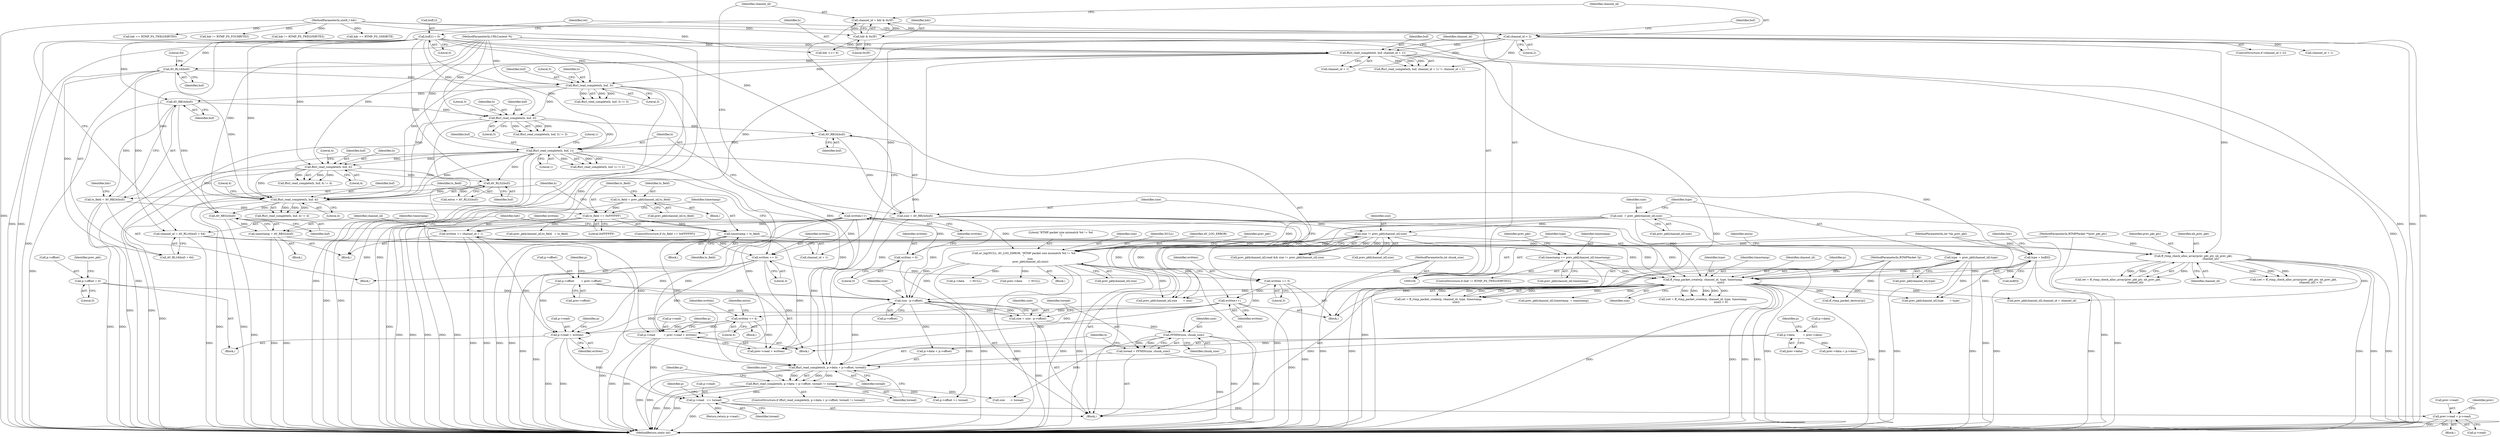 digraph "0_FFmpeg_7d57ca4d9a75562fa32e40766211de150f8b3ee7@API" {
"1000594" [label="(Call,prev->read = p->read)"];
"1000565" [label="(Call,p->read   += toread)"];
"1000544" [label="(Call,ffurl_read_complete(h, p->data + p->offset, toread) != toread)"];
"1000545" [label="(Call,ffurl_read_complete(h, p->data + p->offset, toread))"];
"1000309" [label="(Call,ffurl_read_complete(h, buf, 4))"];
"1000226" [label="(Call,ffurl_read_complete(h, buf, 3))"];
"1000148" [label="(Call,ffurl_read_complete(h, buf, channel_id + 1))"];
"1000105" [label="(MethodParameterIn,URLContext *h)"];
"1000141" [label="(Call,buf[1] = 0)"];
"1000137" [label="(Call,channel_id < 2)"];
"1000131" [label="(Call,channel_id = hdr & 0x3F)"];
"1000133" [label="(Call,hdr & 0x3F)"];
"1000110" [label="(MethodParameterIn,uint8_t hdr)"];
"1000168" [label="(Call,AV_RL16(buf))"];
"1000265" [label="(Call,ffurl_read_complete(h, buf, 1))"];
"1000248" [label="(Call,ffurl_read_complete(h, buf, 3))"];
"1000239" [label="(Call,AV_RB24(buf))"];
"1000261" [label="(Call,AV_RB24(buf))"];
"1000287" [label="(Call,ffurl_read_complete(h, buf, 4))"];
"1000300" [label="(Call,AV_RL32(buf))"];
"1000428" [label="(Call,p->data          = prev->data)"];
"1000533" [label="(Call,size - p->offset)"];
"1000186" [label="(Call,size  = prev_pkt[channel_id].size)"];
"1000386" [label="(Call,ff_rtmp_packet_create(p, channel_id, type, timestamp,\n                                          size))"];
"1000106" [label="(MethodParameterIn,RTMPPacket *p)"];
"1000175" [label="(Call,ff_rtmp_check_alloc_array(prev_pkt_ptr, nb_prev_pkt,\n                                         channel_id))"];
"1000108" [label="(MethodParameterIn,RTMPPacket **prev_pkt_ptr)"];
"1000109" [label="(MethodParameterIn,int *nb_prev_pkt)"];
"1000165" [label="(Call,channel_id = AV_RL16(buf) + 64)"];
"1000193" [label="(Call,type  = prev_pkt[channel_id].type)"];
"1000275" [label="(Call,type = buf[0])"];
"1000330" [label="(Call,timestamp += prev_pkt[channel_id].timestamp)"];
"1000317" [label="(Call,timestamp = AV_RB32(buf))"];
"1000319" [label="(Call,AV_RB32(buf))"];
"1000323" [label="(Call,timestamp = ts_field)"];
"1000303" [label="(Call,ts_field == 0xFFFFFF)"];
"1000215" [label="(Call,ts_field = prev_pkt[channel_id].ts_field)"];
"1000237" [label="(Call,ts_field = AV_RB24(buf))"];
"1000344" [label="(Call,size != prev_pkt[channel_id].size)"];
"1000259" [label="(Call,size = AV_RB24(buf))"];
"1000352" [label="(Call,av_log(NULL, AV_LOG_ERROR, \"RTMP packet size mismatch %d != %d\n\",\n                size,\n                prev_pkt[channel_id].size))"];
"1000400" [label="(Call,p->offset = 0)"];
"1000470" [label="(Call,p->offset        = prev->offset)"];
"1000538" [label="(Call,toread = FFMIN(size, chunk_size))"];
"1000540" [label="(Call,FFMIN(size, chunk_size))"];
"1000531" [label="(Call,size = size - p->offset)"];
"1000107" [label="(MethodParameterIn,int chunk_size)"];
"1000395" [label="(Call,p->read = written)"];
"1000129" [label="(Call,written++)"];
"1000123" [label="(Call,written = 0)"];
"1000234" [label="(Call,written += 3)"];
"1000160" [label="(Call,written += channel_id + 1)"];
"1000295" [label="(Call,written += 4)"];
"1000273" [label="(Call,written++)"];
"1000256" [label="(Call,written += 3)"];
"1000477" [label="(Call,p->read          = prev->read + written)"];
"1000481" [label="(Call,prev->read + written)"];
"1000503" [label="(Call,prev_pkt[channel_id].channel_id = channel_id)"];
"1000303" [label="(Call,ts_field == 0xFFFFFF)"];
"1000400" [label="(Call,p->offset = 0)"];
"1000353" [label="(Identifier,NULL)"];
"1000125" [label="(Literal,0)"];
"1000195" [label="(Call,prev_pkt[channel_id].type)"];
"1000598" [label="(Call,p->read)"];
"1000538" [label="(Call,toread = FFMIN(size, chunk_size))"];
"1000143" [label="(Identifier,buf)"];
"1000305" [label="(Literal,0xFFFFFF)"];
"1000420" [label="(Block,)"];
"1000261" [label="(Call,AV_RB24(buf))"];
"1000267" [label="(Identifier,buf)"];
"1000603" [label="(Identifier,prev)"];
"1000565" [label="(Call,p->read   += toread)"];
"1000389" [label="(Identifier,type)"];
"1000166" [label="(Identifier,channel_id)"];
"1000354" [label="(Identifier,AV_LOG_ERROR)"];
"1000324" [label="(Identifier,timestamp)"];
"1000281" [label="(Call,hdr == RTMP_PS_TWELVEBYTES)"];
"1000432" [label="(Call,prev->data)"];
"1000187" [label="(Identifier,size)"];
"1000572" [label="(Identifier,p)"];
"1000541" [label="(Identifier,size)"];
"1000123" [label="(Call,written = 0)"];
"1000135" [label="(Literal,0x3F)"];
"1000478" [label="(Call,p->read)"];
"1000214" [label="(Block,)"];
"1000510" [label="(Call,prev_pkt[channel_id].type       = type)"];
"1000265" [label="(Call,ffurl_read_complete(h, buf, 1))"];
"1000558" [label="(Identifier,p)"];
"1000111" [label="(Block,)"];
"1000155" [label="(Identifier,channel_id)"];
"1000328" [label="(Identifier,hdr)"];
"1000176" [label="(Identifier,prev_pkt_ptr)"];
"1000386" [label="(Call,ff_rtmp_packet_create(p, channel_id, type, timestamp,\n                                          size))"];
"1000308" [label="(Call,ffurl_read_complete(h, buf, 4) != 4)"];
"1000608" [label="(Call,p->data      = NULL)"];
"1000322" [label="(Block,)"];
"1000140" [label="(Block,)"];
"1000243" [label="(Identifier,hdr)"];
"1000587" [label="(Call,prev->data = p->data)"];
"1000563" [label="(Identifier,size)"];
"1000318" [label="(Identifier,timestamp)"];
"1000236" [label="(Literal,3)"];
"1000312" [label="(Literal,4)"];
"1000268" [label="(Literal,1)"];
"1000252" [label="(Literal,3)"];
"1000341" [label="(Identifier,prev_pkt)"];
"1000534" [label="(Identifier,size)"];
"1000106" [label="(MethodParameterIn,RTMPPacket *p)"];
"1000145" [label="(Literal,0)"];
"1000129" [label="(Call,written++)"];
"1000300" [label="(Call,AV_RL32(buf))"];
"1000404" [label="(Literal,0)"];
"1000533" [label="(Call,size - p->offset)"];
"1000579" [label="(Block,)"];
"1000346" [label="(Call,prev_pkt[channel_id].size)"];
"1000493" [label="(Call,prev->data       = NULL)"];
"1000390" [label="(Identifier,timestamp)"];
"1000365" [label="(Identifier,prev_pkt)"];
"1000623" [label="(Return,return p->read;)"];
"1000160" [label="(Call,written += channel_id + 1)"];
"1000186" [label="(Call,size  = prev_pkt[channel_id].size)"];
"1000547" [label="(Call,p->data + p->offset)"];
"1000545" [label="(Call,ffurl_read_complete(h, p->data + p->offset, toread))"];
"1000325" [label="(Identifier,ts_field)"];
"1000383" [label="(Call,(ret = ff_rtmp_packet_create(p, channel_id, type, timestamp,\n                                          size)) < 0)"];
"1000258" [label="(Literal,3)"];
"1000569" [label="(Identifier,toread)"];
"1000228" [label="(Identifier,buf)"];
"1000384" [label="(Call,ret = ff_rtmp_packet_create(p, channel_id, type, timestamp,\n                                          size))"];
"1000165" [label="(Call,channel_id = AV_RL16(buf) + 64)"];
"1000260" [label="(Identifier,size)"];
"1000311" [label="(Identifier,buf)"];
"1000297" [label="(Literal,4)"];
"1000562" [label="(Call,size      -= toread)"];
"1000330" [label="(Call,timestamp += prev_pkt[channel_id].timestamp)"];
"1000401" [label="(Call,p->offset)"];
"1000296" [label="(Identifier,written)"];
"1000226" [label="(Call,ffurl_read_complete(h, buf, 3))"];
"1000194" [label="(Identifier,type)"];
"1000215" [label="(Call,ts_field = prev_pkt[channel_id].ts_field)"];
"1000543" [label="(ControlStructure,if (ffurl_read_complete(h, p->data + p->offset, toread) != toread))"];
"1000289" [label="(Identifier,buf)"];
"1000470" [label="(Call,p->offset        = prev->offset)"];
"1000137" [label="(Call,channel_id < 2)"];
"1000245" [label="(Block,)"];
"1000162" [label="(Call,channel_id + 1)"];
"1000471" [label="(Call,p->offset)"];
"1000225" [label="(Call,ffurl_read_complete(h, buf, 3) != 3)"];
"1000412" [label="(Call,prev_pkt[channel_id].timestamp  = timestamp)"];
"1000345" [label="(Identifier,size)"];
"1000344" [label="(Call,size != prev_pkt[channel_id].size)"];
"1000257" [label="(Identifier,written)"];
"1000175" [label="(Call,ff_rtmp_check_alloc_array(prev_pkt_ptr, nb_prev_pkt,\n                                         channel_id))"];
"1000242" [label="(Call,hdr != RTMP_PS_FOURBYTES)"];
"1000388" [label="(Identifier,channel_id)"];
"1000295" [label="(Call,written += 4)"];
"1000408" [label="(Identifier,prev_pkt)"];
"1000381" [label="(Block,)"];
"1000595" [label="(Call,prev->read)"];
"1000554" [label="(Identifier,toread)"];
"1000229" [label="(Literal,3)"];
"1000151" [label="(Call,channel_id + 1)"];
"1000262" [label="(Identifier,buf)"];
"1000107" [label="(MethodParameterIn,int chunk_size)"];
"1000177" [label="(Identifier,nb_prev_pkt)"];
"1000248" [label="(Call,ffurl_read_complete(h, buf, 3))"];
"1000396" [label="(Call,p->read)"];
"1000130" [label="(Identifier,written)"];
"1000132" [label="(Identifier,channel_id)"];
"1000217" [label="(Call,prev_pkt[channel_id].ts_field)"];
"1000288" [label="(Identifier,h)"];
"1000594" [label="(Call,prev->read = p->read)"];
"1000105" [label="(MethodParameterIn,URLContext *h)"];
"1000320" [label="(Identifier,buf)"];
"1000302" [label="(ControlStructure,if (ts_field == 0xFFFFFF))"];
"1000274" [label="(Identifier,written)"];
"1000238" [label="(Identifier,ts_field)"];
"1000277" [label="(Call,buf[0])"];
"1000251" [label="(Literal,3)"];
"1000304" [label="(Identifier,ts_field)"];
"1000131" [label="(Call,channel_id = hdr & 0x3F)"];
"1000230" [label="(Literal,3)"];
"1000150" [label="(Identifier,buf)"];
"1000169" [label="(Identifier,buf)"];
"1000276" [label="(Identifier,type)"];
"1000227" [label="(Identifier,h)"];
"1000313" [label="(Literal,4)"];
"1000429" [label="(Call,p->data)"];
"1000306" [label="(Block,)"];
"1000134" [label="(Identifier,hdr)"];
"1000201" [label="(Identifier,extra)"];
"1000323" [label="(Call,timestamp = ts_field)"];
"1000290" [label="(Literal,4)"];
"1000249" [label="(Identifier,h)"];
"1000174" [label="(Identifier,ret)"];
"1000327" [label="(Call,hdr != RTMP_PS_TWELVEBYTES)"];
"1000310" [label="(Identifier,h)"];
"1000540" [label="(Call,FFMIN(size, chunk_size))"];
"1000250" [label="(Identifier,buf)"];
"1000141" [label="(Call,buf[1] = 0)"];
"1000188" [label="(Call,prev_pkt[channel_id].size)"];
"1000247" [label="(Call,ffurl_read_complete(h, buf, 3) != 3)"];
"1000110" [label="(MethodParameterIn,uint8_t hdr)"];
"1000395" [label="(Call,p->read = written)"];
"1000148" [label="(Call,ffurl_read_complete(h, buf, channel_id + 1))"];
"1000542" [label="(Identifier,chunk_size)"];
"1000173" [label="(Call,ret = ff_rtmp_check_alloc_array(prev_pkt_ptr, nb_prev_pkt,\n                                         channel_id))"];
"1000167" [label="(Call,AV_RL16(buf) + 64)"];
"1000351" [label="(Block,)"];
"1000391" [label="(Identifier,size)"];
"1000555" [label="(Identifier,toread)"];
"1000269" [label="(Literal,1)"];
"1000124" [label="(Identifier,written)"];
"1000428" [label="(Call,p->data          = prev->data)"];
"1000223" [label="(Block,)"];
"1000235" [label="(Identifier,written)"];
"1000566" [label="(Call,p->read)"];
"1000402" [label="(Identifier,p)"];
"1000399" [label="(Identifier,written)"];
"1000109" [label="(MethodParameterIn,int *nb_prev_pkt)"];
"1000627" [label="(MethodReturn,static int)"];
"1000535" [label="(Call,p->offset)"];
"1000309" [label="(Call,ffurl_read_complete(h, buf, 4))"];
"1000139" [label="(Literal,2)"];
"1000319" [label="(Call,AV_RB32(buf))"];
"1000544" [label="(Call,ffurl_read_complete(h, p->data + p->offset, toread) != toread)"];
"1000570" [label="(Call,p->offset += toread)"];
"1000286" [label="(Call,ffurl_read_complete(h, buf, 4) != 4)"];
"1000387" [label="(Identifier,p)"];
"1000326" [label="(ControlStructure,if (hdr != RTMP_PS_TWELVEBYTES))"];
"1000331" [label="(Identifier,timestamp)"];
"1000557" [label="(Call,ff_rtmp_packet_destroy(p))"];
"1000357" [label="(Call,prev_pkt[channel_id].size)"];
"1000211" [label="(Call,hdr == RTMP_PS_ONEBYTE)"];
"1000437" [label="(Identifier,p)"];
"1000352" [label="(Call,av_log(NULL, AV_LOG_ERROR, \"RTMP packet size mismatch %d != %d\n\",\n                size,\n                prev_pkt[channel_id].size))"];
"1000539" [label="(Identifier,toread)"];
"1000284" [label="(Block,)"];
"1000161" [label="(Identifier,written)"];
"1000531" [label="(Call,size = size - p->offset)"];
"1000178" [label="(Identifier,channel_id)"];
"1000216" [label="(Identifier,ts_field)"];
"1000298" [label="(Call,extra = AV_RL32(buf))"];
"1000207" [label="(Call,hdr >>= 6)"];
"1000136" [label="(ControlStructure,if (channel_id < 2))"];
"1000299" [label="(Identifier,extra)"];
"1000108" [label="(MethodParameterIn,RTMPPacket **prev_pkt_ptr)"];
"1000266" [label="(Identifier,h)"];
"1000275" [label="(Call,type = buf[0])"];
"1000273" [label="(Call,written++)"];
"1000317" [label="(Call,timestamp = AV_RB32(buf))"];
"1000291" [label="(Literal,4)"];
"1000532" [label="(Identifier,size)"];
"1000474" [label="(Call,prev->offset)"];
"1000170" [label="(Literal,64)"];
"1000133" [label="(Call,hdr & 0x3F)"];
"1000142" [label="(Call,buf[1])"];
"1000338" [label="(Call,prev_pkt[channel_id].read && size != prev_pkt[channel_id].size)"];
"1000301" [label="(Identifier,buf)"];
"1000355" [label="(Literal,\"RTMP packet size mismatch %d != %d\n\")"];
"1000234" [label="(Call,written += 3)"];
"1000287" [label="(Call,ffurl_read_complete(h, buf, 4))"];
"1000237" [label="(Call,ts_field = AV_RB24(buf))"];
"1000332" [label="(Call,prev_pkt[channel_id].timestamp)"];
"1000282" [label="(Identifier,hdr)"];
"1000168" [label="(Call,AV_RL16(buf))"];
"1000138" [label="(Identifier,channel_id)"];
"1000154" [label="(Call,channel_id + 1)"];
"1000546" [label="(Identifier,h)"];
"1000264" [label="(Call,ffurl_read_complete(h, buf, 1) != 1)"];
"1000405" [label="(Call,prev_pkt[channel_id].ts_field   = ts_field)"];
"1000149" [label="(Identifier,h)"];
"1000479" [label="(Identifier,p)"];
"1000256" [label="(Call,written += 3)"];
"1000259" [label="(Call,size = AV_RB24(buf))"];
"1000477" [label="(Call,p->read          = prev->read + written)"];
"1000517" [label="(Call,prev_pkt[channel_id].size       = size)"];
"1000193" [label="(Call,type  = prev_pkt[channel_id].type)"];
"1000488" [label="(Identifier,p)"];
"1000356" [label="(Identifier,size)"];
"1000147" [label="(Call,ffurl_read_complete(h, buf, channel_id + 1) != channel_id + 1)"];
"1000172" [label="(Call,(ret = ff_rtmp_check_alloc_array(prev_pkt_ptr, nb_prev_pkt,\n                                         channel_id)) < 0)"];
"1000240" [label="(Identifier,buf)"];
"1000239" [label="(Call,AV_RB24(buf))"];
"1000594" -> "1000579"  [label="AST: "];
"1000594" -> "1000598"  [label="CFG: "];
"1000595" -> "1000594"  [label="AST: "];
"1000598" -> "1000594"  [label="AST: "];
"1000603" -> "1000594"  [label="CFG: "];
"1000594" -> "1000627"  [label="DDG: "];
"1000594" -> "1000627"  [label="DDG: "];
"1000565" -> "1000594"  [label="DDG: "];
"1000565" -> "1000111"  [label="AST: "];
"1000565" -> "1000569"  [label="CFG: "];
"1000566" -> "1000565"  [label="AST: "];
"1000569" -> "1000565"  [label="AST: "];
"1000572" -> "1000565"  [label="CFG: "];
"1000565" -> "1000627"  [label="DDG: "];
"1000544" -> "1000565"  [label="DDG: "];
"1000395" -> "1000565"  [label="DDG: "];
"1000477" -> "1000565"  [label="DDG: "];
"1000565" -> "1000623"  [label="DDG: "];
"1000544" -> "1000543"  [label="AST: "];
"1000544" -> "1000555"  [label="CFG: "];
"1000545" -> "1000544"  [label="AST: "];
"1000555" -> "1000544"  [label="AST: "];
"1000558" -> "1000544"  [label="CFG: "];
"1000563" -> "1000544"  [label="CFG: "];
"1000544" -> "1000627"  [label="DDG: "];
"1000544" -> "1000627"  [label="DDG: "];
"1000544" -> "1000627"  [label="DDG: "];
"1000545" -> "1000544"  [label="DDG: "];
"1000545" -> "1000544"  [label="DDG: "];
"1000545" -> "1000544"  [label="DDG: "];
"1000544" -> "1000562"  [label="DDG: "];
"1000544" -> "1000570"  [label="DDG: "];
"1000545" -> "1000554"  [label="CFG: "];
"1000546" -> "1000545"  [label="AST: "];
"1000547" -> "1000545"  [label="AST: "];
"1000554" -> "1000545"  [label="AST: "];
"1000555" -> "1000545"  [label="CFG: "];
"1000545" -> "1000627"  [label="DDG: "];
"1000545" -> "1000627"  [label="DDG: "];
"1000309" -> "1000545"  [label="DDG: "];
"1000226" -> "1000545"  [label="DDG: "];
"1000148" -> "1000545"  [label="DDG: "];
"1000265" -> "1000545"  [label="DDG: "];
"1000287" -> "1000545"  [label="DDG: "];
"1000105" -> "1000545"  [label="DDG: "];
"1000428" -> "1000545"  [label="DDG: "];
"1000533" -> "1000545"  [label="DDG: "];
"1000538" -> "1000545"  [label="DDG: "];
"1000309" -> "1000308"  [label="AST: "];
"1000309" -> "1000312"  [label="CFG: "];
"1000310" -> "1000309"  [label="AST: "];
"1000311" -> "1000309"  [label="AST: "];
"1000312" -> "1000309"  [label="AST: "];
"1000313" -> "1000309"  [label="CFG: "];
"1000309" -> "1000627"  [label="DDG: "];
"1000309" -> "1000627"  [label="DDG: "];
"1000309" -> "1000308"  [label="DDG: "];
"1000309" -> "1000308"  [label="DDG: "];
"1000309" -> "1000308"  [label="DDG: "];
"1000226" -> "1000309"  [label="DDG: "];
"1000148" -> "1000309"  [label="DDG: "];
"1000265" -> "1000309"  [label="DDG: "];
"1000265" -> "1000309"  [label="DDG: "];
"1000287" -> "1000309"  [label="DDG: "];
"1000105" -> "1000309"  [label="DDG: "];
"1000141" -> "1000309"  [label="DDG: "];
"1000168" -> "1000309"  [label="DDG: "];
"1000239" -> "1000309"  [label="DDG: "];
"1000300" -> "1000309"  [label="DDG: "];
"1000309" -> "1000319"  [label="DDG: "];
"1000226" -> "1000225"  [label="AST: "];
"1000226" -> "1000229"  [label="CFG: "];
"1000227" -> "1000226"  [label="AST: "];
"1000228" -> "1000226"  [label="AST: "];
"1000229" -> "1000226"  [label="AST: "];
"1000230" -> "1000226"  [label="CFG: "];
"1000226" -> "1000627"  [label="DDG: "];
"1000226" -> "1000627"  [label="DDG: "];
"1000226" -> "1000225"  [label="DDG: "];
"1000226" -> "1000225"  [label="DDG: "];
"1000226" -> "1000225"  [label="DDG: "];
"1000148" -> "1000226"  [label="DDG: "];
"1000105" -> "1000226"  [label="DDG: "];
"1000141" -> "1000226"  [label="DDG: "];
"1000168" -> "1000226"  [label="DDG: "];
"1000226" -> "1000239"  [label="DDG: "];
"1000226" -> "1000248"  [label="DDG: "];
"1000148" -> "1000147"  [label="AST: "];
"1000148" -> "1000151"  [label="CFG: "];
"1000149" -> "1000148"  [label="AST: "];
"1000150" -> "1000148"  [label="AST: "];
"1000151" -> "1000148"  [label="AST: "];
"1000155" -> "1000148"  [label="CFG: "];
"1000148" -> "1000627"  [label="DDG: "];
"1000148" -> "1000627"  [label="DDG: "];
"1000148" -> "1000147"  [label="DDG: "];
"1000148" -> "1000147"  [label="DDG: "];
"1000148" -> "1000147"  [label="DDG: "];
"1000105" -> "1000148"  [label="DDG: "];
"1000141" -> "1000148"  [label="DDG: "];
"1000137" -> "1000148"  [label="DDG: "];
"1000148" -> "1000168"  [label="DDG: "];
"1000105" -> "1000104"  [label="AST: "];
"1000105" -> "1000627"  [label="DDG: "];
"1000105" -> "1000248"  [label="DDG: "];
"1000105" -> "1000265"  [label="DDG: "];
"1000105" -> "1000287"  [label="DDG: "];
"1000141" -> "1000140"  [label="AST: "];
"1000141" -> "1000145"  [label="CFG: "];
"1000142" -> "1000141"  [label="AST: "];
"1000145" -> "1000141"  [label="AST: "];
"1000149" -> "1000141"  [label="CFG: "];
"1000141" -> "1000627"  [label="DDG: "];
"1000141" -> "1000168"  [label="DDG: "];
"1000141" -> "1000239"  [label="DDG: "];
"1000141" -> "1000248"  [label="DDG: "];
"1000141" -> "1000261"  [label="DDG: "];
"1000141" -> "1000265"  [label="DDG: "];
"1000141" -> "1000287"  [label="DDG: "];
"1000141" -> "1000300"  [label="DDG: "];
"1000141" -> "1000319"  [label="DDG: "];
"1000137" -> "1000136"  [label="AST: "];
"1000137" -> "1000139"  [label="CFG: "];
"1000138" -> "1000137"  [label="AST: "];
"1000139" -> "1000137"  [label="AST: "];
"1000143" -> "1000137"  [label="CFG: "];
"1000174" -> "1000137"  [label="CFG: "];
"1000137" -> "1000627"  [label="DDG: "];
"1000131" -> "1000137"  [label="DDG: "];
"1000137" -> "1000151"  [label="DDG: "];
"1000137" -> "1000147"  [label="DDG: "];
"1000137" -> "1000154"  [label="DDG: "];
"1000137" -> "1000160"  [label="DDG: "];
"1000137" -> "1000162"  [label="DDG: "];
"1000137" -> "1000175"  [label="DDG: "];
"1000131" -> "1000111"  [label="AST: "];
"1000131" -> "1000133"  [label="CFG: "];
"1000132" -> "1000131"  [label="AST: "];
"1000133" -> "1000131"  [label="AST: "];
"1000138" -> "1000131"  [label="CFG: "];
"1000131" -> "1000627"  [label="DDG: "];
"1000133" -> "1000131"  [label="DDG: "];
"1000133" -> "1000131"  [label="DDG: "];
"1000133" -> "1000135"  [label="CFG: "];
"1000134" -> "1000133"  [label="AST: "];
"1000135" -> "1000133"  [label="AST: "];
"1000133" -> "1000627"  [label="DDG: "];
"1000110" -> "1000133"  [label="DDG: "];
"1000133" -> "1000207"  [label="DDG: "];
"1000110" -> "1000104"  [label="AST: "];
"1000110" -> "1000627"  [label="DDG: "];
"1000110" -> "1000207"  [label="DDG: "];
"1000110" -> "1000211"  [label="DDG: "];
"1000110" -> "1000242"  [label="DDG: "];
"1000110" -> "1000281"  [label="DDG: "];
"1000110" -> "1000327"  [label="DDG: "];
"1000168" -> "1000167"  [label="AST: "];
"1000168" -> "1000169"  [label="CFG: "];
"1000169" -> "1000168"  [label="AST: "];
"1000170" -> "1000168"  [label="CFG: "];
"1000168" -> "1000627"  [label="DDG: "];
"1000168" -> "1000165"  [label="DDG: "];
"1000168" -> "1000167"  [label="DDG: "];
"1000265" -> "1000264"  [label="AST: "];
"1000265" -> "1000268"  [label="CFG: "];
"1000266" -> "1000265"  [label="AST: "];
"1000267" -> "1000265"  [label="AST: "];
"1000268" -> "1000265"  [label="AST: "];
"1000269" -> "1000265"  [label="CFG: "];
"1000265" -> "1000627"  [label="DDG: "];
"1000265" -> "1000627"  [label="DDG: "];
"1000265" -> "1000264"  [label="DDG: "];
"1000265" -> "1000264"  [label="DDG: "];
"1000265" -> "1000264"  [label="DDG: "];
"1000248" -> "1000265"  [label="DDG: "];
"1000261" -> "1000265"  [label="DDG: "];
"1000265" -> "1000275"  [label="DDG: "];
"1000265" -> "1000287"  [label="DDG: "];
"1000265" -> "1000287"  [label="DDG: "];
"1000265" -> "1000300"  [label="DDG: "];
"1000265" -> "1000319"  [label="DDG: "];
"1000248" -> "1000247"  [label="AST: "];
"1000248" -> "1000251"  [label="CFG: "];
"1000249" -> "1000248"  [label="AST: "];
"1000250" -> "1000248"  [label="AST: "];
"1000251" -> "1000248"  [label="AST: "];
"1000252" -> "1000248"  [label="CFG: "];
"1000248" -> "1000627"  [label="DDG: "];
"1000248" -> "1000627"  [label="DDG: "];
"1000248" -> "1000247"  [label="DDG: "];
"1000248" -> "1000247"  [label="DDG: "];
"1000248" -> "1000247"  [label="DDG: "];
"1000239" -> "1000248"  [label="DDG: "];
"1000248" -> "1000261"  [label="DDG: "];
"1000239" -> "1000237"  [label="AST: "];
"1000239" -> "1000240"  [label="CFG: "];
"1000240" -> "1000239"  [label="AST: "];
"1000237" -> "1000239"  [label="CFG: "];
"1000239" -> "1000627"  [label="DDG: "];
"1000239" -> "1000237"  [label="DDG: "];
"1000261" -> "1000259"  [label="AST: "];
"1000261" -> "1000262"  [label="CFG: "];
"1000262" -> "1000261"  [label="AST: "];
"1000259" -> "1000261"  [label="CFG: "];
"1000261" -> "1000259"  [label="DDG: "];
"1000287" -> "1000286"  [label="AST: "];
"1000287" -> "1000290"  [label="CFG: "];
"1000288" -> "1000287"  [label="AST: "];
"1000289" -> "1000287"  [label="AST: "];
"1000290" -> "1000287"  [label="AST: "];
"1000291" -> "1000287"  [label="CFG: "];
"1000287" -> "1000627"  [label="DDG: "];
"1000287" -> "1000627"  [label="DDG: "];
"1000287" -> "1000286"  [label="DDG: "];
"1000287" -> "1000286"  [label="DDG: "];
"1000287" -> "1000286"  [label="DDG: "];
"1000287" -> "1000300"  [label="DDG: "];
"1000300" -> "1000298"  [label="AST: "];
"1000300" -> "1000301"  [label="CFG: "];
"1000301" -> "1000300"  [label="AST: "];
"1000298" -> "1000300"  [label="CFG: "];
"1000300" -> "1000627"  [label="DDG: "];
"1000300" -> "1000298"  [label="DDG: "];
"1000428" -> "1000420"  [label="AST: "];
"1000428" -> "1000432"  [label="CFG: "];
"1000429" -> "1000428"  [label="AST: "];
"1000432" -> "1000428"  [label="AST: "];
"1000437" -> "1000428"  [label="CFG: "];
"1000428" -> "1000547"  [label="DDG: "];
"1000428" -> "1000587"  [label="DDG: "];
"1000533" -> "1000531"  [label="AST: "];
"1000533" -> "1000535"  [label="CFG: "];
"1000534" -> "1000533"  [label="AST: "];
"1000535" -> "1000533"  [label="AST: "];
"1000531" -> "1000533"  [label="CFG: "];
"1000533" -> "1000531"  [label="DDG: "];
"1000533" -> "1000531"  [label="DDG: "];
"1000186" -> "1000533"  [label="DDG: "];
"1000386" -> "1000533"  [label="DDG: "];
"1000344" -> "1000533"  [label="DDG: "];
"1000352" -> "1000533"  [label="DDG: "];
"1000259" -> "1000533"  [label="DDG: "];
"1000400" -> "1000533"  [label="DDG: "];
"1000470" -> "1000533"  [label="DDG: "];
"1000533" -> "1000547"  [label="DDG: "];
"1000533" -> "1000570"  [label="DDG: "];
"1000186" -> "1000111"  [label="AST: "];
"1000186" -> "1000188"  [label="CFG: "];
"1000187" -> "1000186"  [label="AST: "];
"1000188" -> "1000186"  [label="AST: "];
"1000194" -> "1000186"  [label="CFG: "];
"1000186" -> "1000627"  [label="DDG: "];
"1000186" -> "1000627"  [label="DDG: "];
"1000186" -> "1000344"  [label="DDG: "];
"1000186" -> "1000352"  [label="DDG: "];
"1000186" -> "1000386"  [label="DDG: "];
"1000186" -> "1000517"  [label="DDG: "];
"1000386" -> "1000384"  [label="AST: "];
"1000386" -> "1000391"  [label="CFG: "];
"1000387" -> "1000386"  [label="AST: "];
"1000388" -> "1000386"  [label="AST: "];
"1000389" -> "1000386"  [label="AST: "];
"1000390" -> "1000386"  [label="AST: "];
"1000391" -> "1000386"  [label="AST: "];
"1000384" -> "1000386"  [label="CFG: "];
"1000386" -> "1000627"  [label="DDG: "];
"1000386" -> "1000627"  [label="DDG: "];
"1000386" -> "1000627"  [label="DDG: "];
"1000386" -> "1000627"  [label="DDG: "];
"1000386" -> "1000627"  [label="DDG: "];
"1000386" -> "1000383"  [label="DDG: "];
"1000386" -> "1000383"  [label="DDG: "];
"1000386" -> "1000383"  [label="DDG: "];
"1000386" -> "1000383"  [label="DDG: "];
"1000386" -> "1000383"  [label="DDG: "];
"1000386" -> "1000384"  [label="DDG: "];
"1000386" -> "1000384"  [label="DDG: "];
"1000386" -> "1000384"  [label="DDG: "];
"1000386" -> "1000384"  [label="DDG: "];
"1000386" -> "1000384"  [label="DDG: "];
"1000106" -> "1000386"  [label="DDG: "];
"1000175" -> "1000386"  [label="DDG: "];
"1000193" -> "1000386"  [label="DDG: "];
"1000275" -> "1000386"  [label="DDG: "];
"1000330" -> "1000386"  [label="DDG: "];
"1000317" -> "1000386"  [label="DDG: "];
"1000323" -> "1000386"  [label="DDG: "];
"1000344" -> "1000386"  [label="DDG: "];
"1000352" -> "1000386"  [label="DDG: "];
"1000259" -> "1000386"  [label="DDG: "];
"1000386" -> "1000412"  [label="DDG: "];
"1000386" -> "1000503"  [label="DDG: "];
"1000386" -> "1000510"  [label="DDG: "];
"1000386" -> "1000517"  [label="DDG: "];
"1000386" -> "1000557"  [label="DDG: "];
"1000106" -> "1000104"  [label="AST: "];
"1000106" -> "1000627"  [label="DDG: "];
"1000106" -> "1000557"  [label="DDG: "];
"1000175" -> "1000173"  [label="AST: "];
"1000175" -> "1000178"  [label="CFG: "];
"1000176" -> "1000175"  [label="AST: "];
"1000177" -> "1000175"  [label="AST: "];
"1000178" -> "1000175"  [label="AST: "];
"1000173" -> "1000175"  [label="CFG: "];
"1000175" -> "1000627"  [label="DDG: "];
"1000175" -> "1000627"  [label="DDG: "];
"1000175" -> "1000627"  [label="DDG: "];
"1000175" -> "1000172"  [label="DDG: "];
"1000175" -> "1000172"  [label="DDG: "];
"1000175" -> "1000172"  [label="DDG: "];
"1000175" -> "1000173"  [label="DDG: "];
"1000175" -> "1000173"  [label="DDG: "];
"1000175" -> "1000173"  [label="DDG: "];
"1000108" -> "1000175"  [label="DDG: "];
"1000109" -> "1000175"  [label="DDG: "];
"1000165" -> "1000175"  [label="DDG: "];
"1000175" -> "1000503"  [label="DDG: "];
"1000108" -> "1000104"  [label="AST: "];
"1000108" -> "1000627"  [label="DDG: "];
"1000109" -> "1000104"  [label="AST: "];
"1000109" -> "1000627"  [label="DDG: "];
"1000165" -> "1000140"  [label="AST: "];
"1000165" -> "1000167"  [label="CFG: "];
"1000166" -> "1000165"  [label="AST: "];
"1000167" -> "1000165"  [label="AST: "];
"1000174" -> "1000165"  [label="CFG: "];
"1000165" -> "1000627"  [label="DDG: "];
"1000193" -> "1000111"  [label="AST: "];
"1000193" -> "1000195"  [label="CFG: "];
"1000194" -> "1000193"  [label="AST: "];
"1000195" -> "1000193"  [label="AST: "];
"1000201" -> "1000193"  [label="CFG: "];
"1000193" -> "1000627"  [label="DDG: "];
"1000193" -> "1000627"  [label="DDG: "];
"1000193" -> "1000510"  [label="DDG: "];
"1000275" -> "1000245"  [label="AST: "];
"1000275" -> "1000277"  [label="CFG: "];
"1000276" -> "1000275"  [label="AST: "];
"1000277" -> "1000275"  [label="AST: "];
"1000282" -> "1000275"  [label="CFG: "];
"1000275" -> "1000627"  [label="DDG: "];
"1000275" -> "1000627"  [label="DDG: "];
"1000275" -> "1000510"  [label="DDG: "];
"1000330" -> "1000326"  [label="AST: "];
"1000330" -> "1000332"  [label="CFG: "];
"1000331" -> "1000330"  [label="AST: "];
"1000332" -> "1000330"  [label="AST: "];
"1000341" -> "1000330"  [label="CFG: "];
"1000330" -> "1000627"  [label="DDG: "];
"1000330" -> "1000627"  [label="DDG: "];
"1000317" -> "1000330"  [label="DDG: "];
"1000323" -> "1000330"  [label="DDG: "];
"1000317" -> "1000306"  [label="AST: "];
"1000317" -> "1000319"  [label="CFG: "];
"1000318" -> "1000317"  [label="AST: "];
"1000319" -> "1000317"  [label="AST: "];
"1000328" -> "1000317"  [label="CFG: "];
"1000317" -> "1000627"  [label="DDG: "];
"1000317" -> "1000627"  [label="DDG: "];
"1000319" -> "1000317"  [label="DDG: "];
"1000319" -> "1000320"  [label="CFG: "];
"1000320" -> "1000319"  [label="AST: "];
"1000319" -> "1000627"  [label="DDG: "];
"1000323" -> "1000322"  [label="AST: "];
"1000323" -> "1000325"  [label="CFG: "];
"1000324" -> "1000323"  [label="AST: "];
"1000325" -> "1000323"  [label="AST: "];
"1000328" -> "1000323"  [label="CFG: "];
"1000323" -> "1000627"  [label="DDG: "];
"1000323" -> "1000627"  [label="DDG: "];
"1000303" -> "1000323"  [label="DDG: "];
"1000303" -> "1000302"  [label="AST: "];
"1000303" -> "1000305"  [label="CFG: "];
"1000304" -> "1000303"  [label="AST: "];
"1000305" -> "1000303"  [label="AST: "];
"1000310" -> "1000303"  [label="CFG: "];
"1000324" -> "1000303"  [label="CFG: "];
"1000303" -> "1000627"  [label="DDG: "];
"1000303" -> "1000627"  [label="DDG: "];
"1000215" -> "1000303"  [label="DDG: "];
"1000237" -> "1000303"  [label="DDG: "];
"1000303" -> "1000405"  [label="DDG: "];
"1000215" -> "1000214"  [label="AST: "];
"1000215" -> "1000217"  [label="CFG: "];
"1000216" -> "1000215"  [label="AST: "];
"1000217" -> "1000215"  [label="AST: "];
"1000304" -> "1000215"  [label="CFG: "];
"1000215" -> "1000627"  [label="DDG: "];
"1000237" -> "1000223"  [label="AST: "];
"1000238" -> "1000237"  [label="AST: "];
"1000243" -> "1000237"  [label="CFG: "];
"1000237" -> "1000627"  [label="DDG: "];
"1000237" -> "1000627"  [label="DDG: "];
"1000344" -> "1000338"  [label="AST: "];
"1000344" -> "1000346"  [label="CFG: "];
"1000345" -> "1000344"  [label="AST: "];
"1000346" -> "1000344"  [label="AST: "];
"1000338" -> "1000344"  [label="CFG: "];
"1000344" -> "1000627"  [label="DDG: "];
"1000344" -> "1000338"  [label="DDG: "];
"1000344" -> "1000338"  [label="DDG: "];
"1000259" -> "1000344"  [label="DDG: "];
"1000344" -> "1000352"  [label="DDG: "];
"1000344" -> "1000352"  [label="DDG: "];
"1000344" -> "1000517"  [label="DDG: "];
"1000259" -> "1000245"  [label="AST: "];
"1000260" -> "1000259"  [label="AST: "];
"1000266" -> "1000259"  [label="CFG: "];
"1000259" -> "1000627"  [label="DDG: "];
"1000259" -> "1000627"  [label="DDG: "];
"1000259" -> "1000352"  [label="DDG: "];
"1000259" -> "1000517"  [label="DDG: "];
"1000352" -> "1000351"  [label="AST: "];
"1000352" -> "1000357"  [label="CFG: "];
"1000353" -> "1000352"  [label="AST: "];
"1000354" -> "1000352"  [label="AST: "];
"1000355" -> "1000352"  [label="AST: "];
"1000356" -> "1000352"  [label="AST: "];
"1000357" -> "1000352"  [label="AST: "];
"1000365" -> "1000352"  [label="CFG: "];
"1000352" -> "1000627"  [label="DDG: "];
"1000352" -> "1000627"  [label="DDG: "];
"1000352" -> "1000627"  [label="DDG: "];
"1000352" -> "1000627"  [label="DDG: "];
"1000352" -> "1000493"  [label="DDG: "];
"1000352" -> "1000517"  [label="DDG: "];
"1000352" -> "1000608"  [label="DDG: "];
"1000400" -> "1000381"  [label="AST: "];
"1000400" -> "1000404"  [label="CFG: "];
"1000401" -> "1000400"  [label="AST: "];
"1000404" -> "1000400"  [label="AST: "];
"1000408" -> "1000400"  [label="CFG: "];
"1000470" -> "1000420"  [label="AST: "];
"1000470" -> "1000474"  [label="CFG: "];
"1000471" -> "1000470"  [label="AST: "];
"1000474" -> "1000470"  [label="AST: "];
"1000479" -> "1000470"  [label="CFG: "];
"1000470" -> "1000627"  [label="DDG: "];
"1000538" -> "1000111"  [label="AST: "];
"1000538" -> "1000540"  [label="CFG: "];
"1000539" -> "1000538"  [label="AST: "];
"1000540" -> "1000538"  [label="AST: "];
"1000546" -> "1000538"  [label="CFG: "];
"1000538" -> "1000627"  [label="DDG: "];
"1000540" -> "1000538"  [label="DDG: "];
"1000540" -> "1000538"  [label="DDG: "];
"1000540" -> "1000542"  [label="CFG: "];
"1000541" -> "1000540"  [label="AST: "];
"1000542" -> "1000540"  [label="AST: "];
"1000540" -> "1000627"  [label="DDG: "];
"1000540" -> "1000627"  [label="DDG: "];
"1000531" -> "1000540"  [label="DDG: "];
"1000107" -> "1000540"  [label="DDG: "];
"1000540" -> "1000562"  [label="DDG: "];
"1000531" -> "1000111"  [label="AST: "];
"1000532" -> "1000531"  [label="AST: "];
"1000539" -> "1000531"  [label="CFG: "];
"1000531" -> "1000627"  [label="DDG: "];
"1000107" -> "1000104"  [label="AST: "];
"1000107" -> "1000627"  [label="DDG: "];
"1000395" -> "1000381"  [label="AST: "];
"1000395" -> "1000399"  [label="CFG: "];
"1000396" -> "1000395"  [label="AST: "];
"1000399" -> "1000395"  [label="AST: "];
"1000402" -> "1000395"  [label="CFG: "];
"1000395" -> "1000627"  [label="DDG: "];
"1000395" -> "1000627"  [label="DDG: "];
"1000129" -> "1000395"  [label="DDG: "];
"1000234" -> "1000395"  [label="DDG: "];
"1000295" -> "1000395"  [label="DDG: "];
"1000273" -> "1000395"  [label="DDG: "];
"1000160" -> "1000395"  [label="DDG: "];
"1000129" -> "1000111"  [label="AST: "];
"1000129" -> "1000130"  [label="CFG: "];
"1000130" -> "1000129"  [label="AST: "];
"1000132" -> "1000129"  [label="CFG: "];
"1000129" -> "1000627"  [label="DDG: "];
"1000123" -> "1000129"  [label="DDG: "];
"1000129" -> "1000160"  [label="DDG: "];
"1000129" -> "1000234"  [label="DDG: "];
"1000129" -> "1000477"  [label="DDG: "];
"1000129" -> "1000481"  [label="DDG: "];
"1000123" -> "1000111"  [label="AST: "];
"1000123" -> "1000125"  [label="CFG: "];
"1000124" -> "1000123"  [label="AST: "];
"1000125" -> "1000123"  [label="AST: "];
"1000130" -> "1000123"  [label="CFG: "];
"1000234" -> "1000223"  [label="AST: "];
"1000234" -> "1000236"  [label="CFG: "];
"1000235" -> "1000234"  [label="AST: "];
"1000236" -> "1000234"  [label="AST: "];
"1000238" -> "1000234"  [label="CFG: "];
"1000234" -> "1000627"  [label="DDG: "];
"1000160" -> "1000234"  [label="DDG: "];
"1000234" -> "1000256"  [label="DDG: "];
"1000234" -> "1000477"  [label="DDG: "];
"1000234" -> "1000481"  [label="DDG: "];
"1000160" -> "1000140"  [label="AST: "];
"1000160" -> "1000162"  [label="CFG: "];
"1000161" -> "1000160"  [label="AST: "];
"1000162" -> "1000160"  [label="AST: "];
"1000166" -> "1000160"  [label="CFG: "];
"1000160" -> "1000627"  [label="DDG: "];
"1000160" -> "1000627"  [label="DDG: "];
"1000160" -> "1000477"  [label="DDG: "];
"1000160" -> "1000481"  [label="DDG: "];
"1000295" -> "1000284"  [label="AST: "];
"1000295" -> "1000297"  [label="CFG: "];
"1000296" -> "1000295"  [label="AST: "];
"1000297" -> "1000295"  [label="AST: "];
"1000299" -> "1000295"  [label="CFG: "];
"1000295" -> "1000627"  [label="DDG: "];
"1000273" -> "1000295"  [label="DDG: "];
"1000295" -> "1000477"  [label="DDG: "];
"1000295" -> "1000481"  [label="DDG: "];
"1000273" -> "1000245"  [label="AST: "];
"1000273" -> "1000274"  [label="CFG: "];
"1000274" -> "1000273"  [label="AST: "];
"1000276" -> "1000273"  [label="CFG: "];
"1000273" -> "1000627"  [label="DDG: "];
"1000256" -> "1000273"  [label="DDG: "];
"1000273" -> "1000477"  [label="DDG: "];
"1000273" -> "1000481"  [label="DDG: "];
"1000256" -> "1000245"  [label="AST: "];
"1000256" -> "1000258"  [label="CFG: "];
"1000257" -> "1000256"  [label="AST: "];
"1000258" -> "1000256"  [label="AST: "];
"1000260" -> "1000256"  [label="CFG: "];
"1000256" -> "1000627"  [label="DDG: "];
"1000477" -> "1000420"  [label="AST: "];
"1000477" -> "1000481"  [label="CFG: "];
"1000478" -> "1000477"  [label="AST: "];
"1000481" -> "1000477"  [label="AST: "];
"1000488" -> "1000477"  [label="CFG: "];
"1000477" -> "1000627"  [label="DDG: "];
"1000477" -> "1000627"  [label="DDG: "];
}
